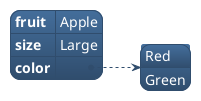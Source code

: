 ' Do not edit
' Theme Gallery
' autogenerated by script
'
@startyaml
!theme spacelab
#highlight "color" / "0"
fruit: Apple
size: Large
color:
 - Red
 - Green
@endyaml
